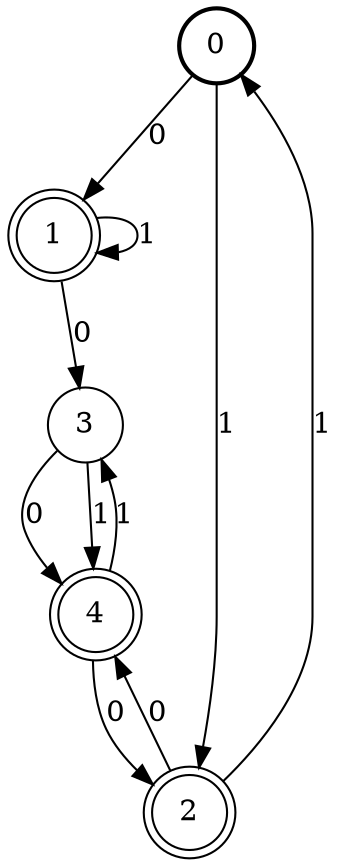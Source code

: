 digraph Automat {
    node [shape = circle];
    0 [style = "bold"];
    0 -> 1 [label = "0"];
    0 -> 2 [label = "1"];
    1 [peripheries=2]
    1 -> 3 [label = "0"];
    1 -> 1 [label = "1"];
    2 [peripheries=2]
    2 -> 4 [label = "0"];
    2 -> 0 [label = "1"];
    3 -> 4 [label = "0"];
    3 -> 4 [label = "1"];
    4 [peripheries=2]
    4 -> 2 [label = "0"];
    4 -> 3 [label = "1"];
}
